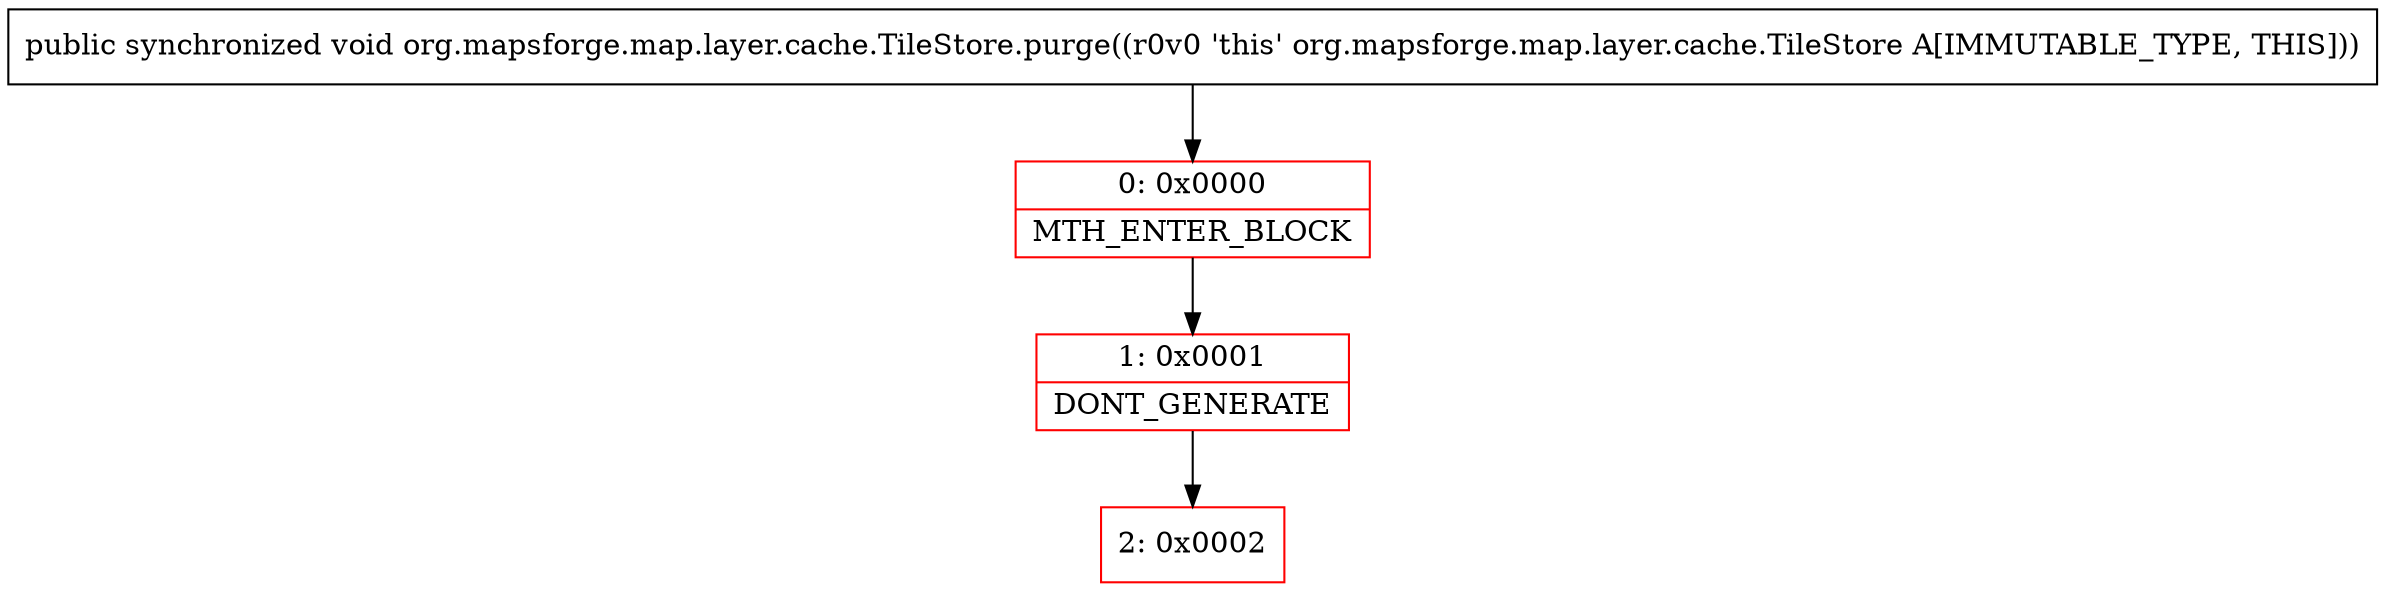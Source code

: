 digraph "CFG fororg.mapsforge.map.layer.cache.TileStore.purge()V" {
subgraph cluster_Region_824007436 {
label = "R(0)";
node [shape=record,color=blue];
}
Node_0 [shape=record,color=red,label="{0\:\ 0x0000|MTH_ENTER_BLOCK\l}"];
Node_1 [shape=record,color=red,label="{1\:\ 0x0001|DONT_GENERATE\l}"];
Node_2 [shape=record,color=red,label="{2\:\ 0x0002}"];
MethodNode[shape=record,label="{public synchronized void org.mapsforge.map.layer.cache.TileStore.purge((r0v0 'this' org.mapsforge.map.layer.cache.TileStore A[IMMUTABLE_TYPE, THIS])) }"];
MethodNode -> Node_0;
Node_0 -> Node_1;
Node_1 -> Node_2;
}

